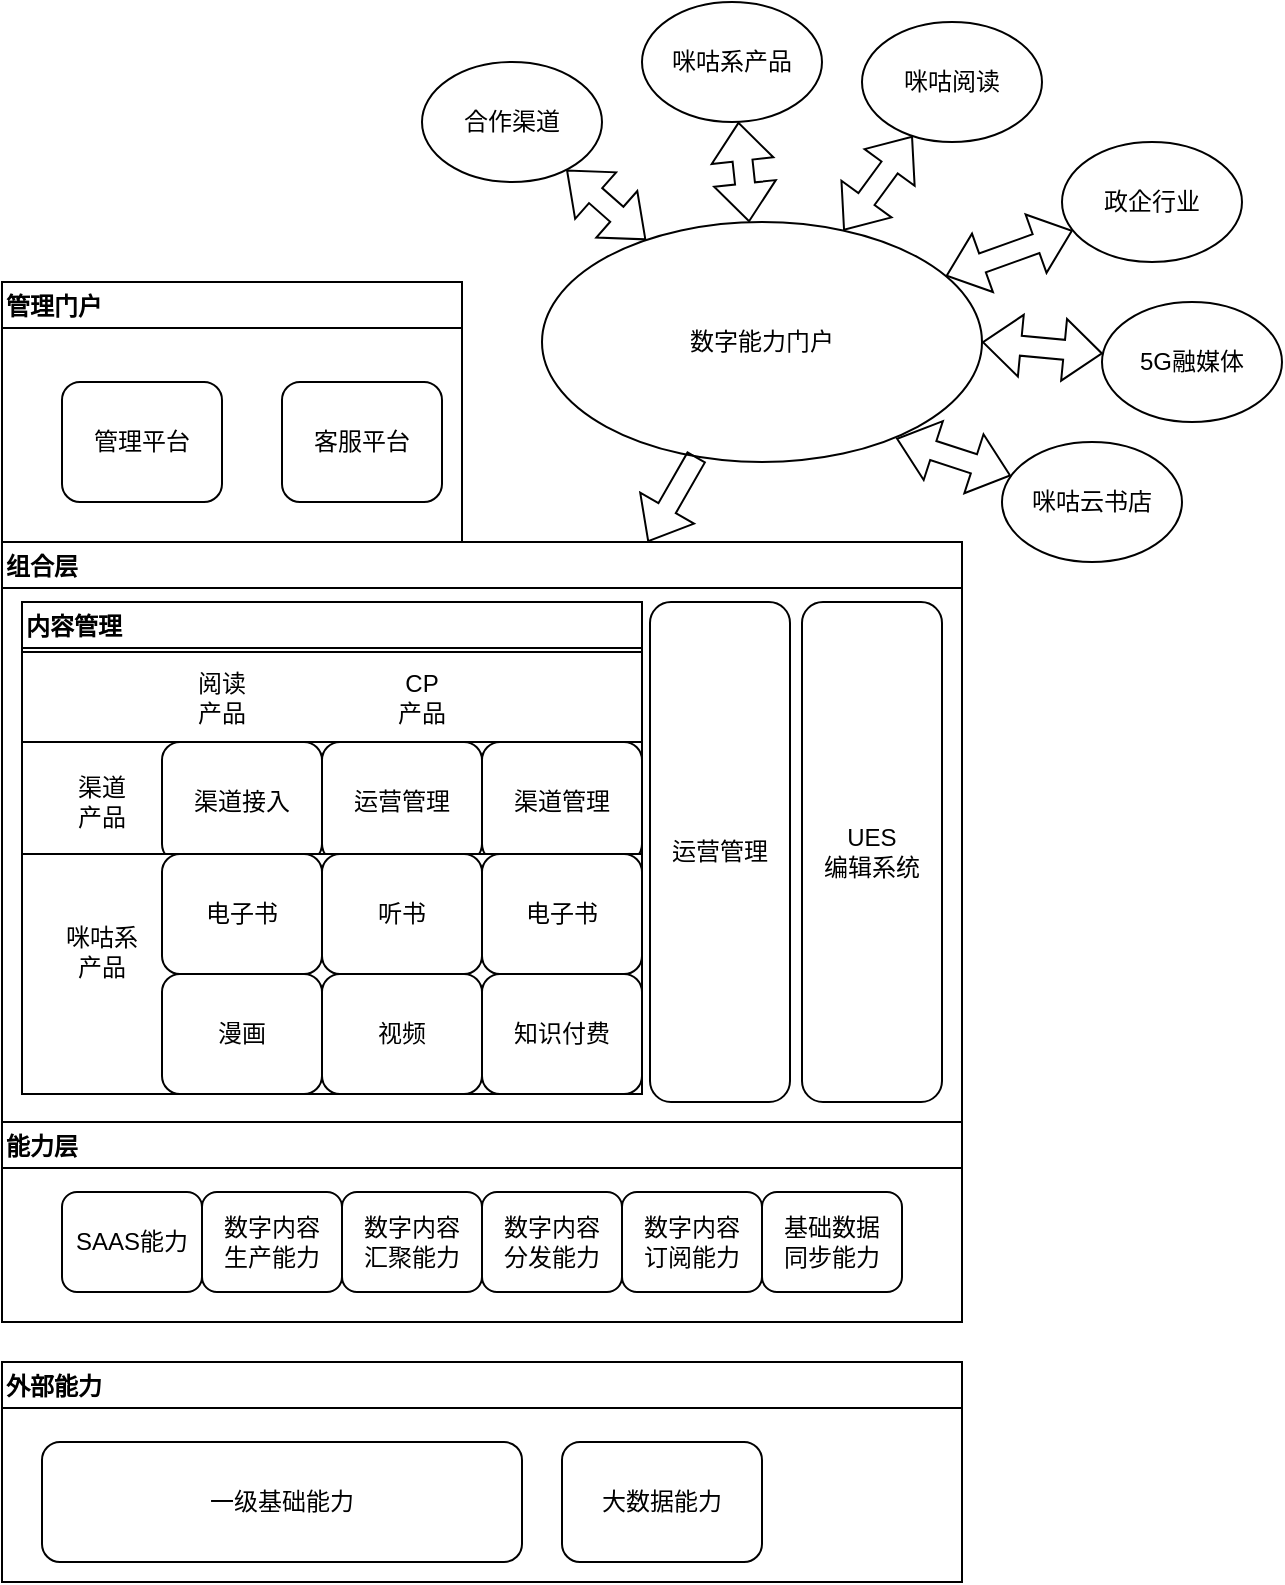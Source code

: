 <mxfile version="15.7.0" type="github" pages="2">
  <diagram id="cz_hN_qZs_6aXWZ0o-Bp" name="Page-1">
    <mxGraphModel dx="1038" dy="523" grid="1" gridSize="10" guides="1" tooltips="1" connect="1" arrows="1" fold="1" page="1" pageScale="1" pageWidth="827" pageHeight="1169" math="0" shadow="0">
      <root>
        <mxCell id="0" />
        <mxCell id="1" parent="0" />
        <mxCell id="ZObfIorKPEmS5yq_7a3a-53" value="组合层" style="swimlane;labelPosition=center;verticalLabelPosition=middle;align=left;verticalAlign=middle;textDirection=ltr;swimlaneLine=1;shadow=0;" vertex="1" parent="1">
          <mxGeometry x="90" y="410" width="480" height="290" as="geometry" />
        </mxCell>
        <mxCell id="ZObfIorKPEmS5yq_7a3a-61" value="UES&lt;br&gt;编辑系统" style="rounded=1;whiteSpace=wrap;html=1;" vertex="1" parent="ZObfIorKPEmS5yq_7a3a-53">
          <mxGeometry x="400" y="30" width="70" height="250" as="geometry" />
        </mxCell>
        <mxCell id="ZObfIorKPEmS5yq_7a3a-62" value="运营管理" style="rounded=1;whiteSpace=wrap;html=1;" vertex="1" parent="ZObfIorKPEmS5yq_7a3a-53">
          <mxGeometry x="324" y="30" width="70" height="250" as="geometry" />
        </mxCell>
        <mxCell id="ZObfIorKPEmS5yq_7a3a-64" value="内容管理" style="swimlane;shadow=0;align=left;" vertex="1" parent="ZObfIorKPEmS5yq_7a3a-53">
          <mxGeometry x="10" y="30" width="310" height="235" as="geometry" />
        </mxCell>
        <mxCell id="ZObfIorKPEmS5yq_7a3a-115" value="" style="rounded=0;whiteSpace=wrap;html=1;" vertex="1" parent="ZObfIorKPEmS5yq_7a3a-64">
          <mxGeometry y="25" width="310" height="60" as="geometry" />
        </mxCell>
        <mxCell id="ZObfIorKPEmS5yq_7a3a-117" value="阅读&lt;br&gt;产品" style="text;html=1;strokeColor=none;fillColor=none;align=center;verticalAlign=middle;whiteSpace=wrap;rounded=0;" vertex="1" parent="ZObfIorKPEmS5yq_7a3a-64">
          <mxGeometry x="70" y="33" width="60" height="30" as="geometry" />
        </mxCell>
        <mxCell id="ZObfIorKPEmS5yq_7a3a-116" value="CP&lt;br&gt;产品" style="text;html=1;strokeColor=none;fillColor=none;align=center;verticalAlign=middle;whiteSpace=wrap;rounded=0;" vertex="1" parent="ZObfIorKPEmS5yq_7a3a-64">
          <mxGeometry x="170" y="33" width="60" height="30" as="geometry" />
        </mxCell>
        <mxCell id="ZObfIorKPEmS5yq_7a3a-110" value="" style="rounded=0;whiteSpace=wrap;html=1;" vertex="1" parent="ZObfIorKPEmS5yq_7a3a-64">
          <mxGeometry y="70" width="310" height="60" as="geometry" />
        </mxCell>
        <mxCell id="ZObfIorKPEmS5yq_7a3a-111" value="渠道&lt;br&gt;产品" style="text;html=1;strokeColor=none;fillColor=none;align=center;verticalAlign=middle;whiteSpace=wrap;rounded=0;" vertex="1" parent="ZObfIorKPEmS5yq_7a3a-64">
          <mxGeometry x="10" y="85" width="60" height="30" as="geometry" />
        </mxCell>
        <mxCell id="ZObfIorKPEmS5yq_7a3a-112" value="渠道接入" style="rounded=1;whiteSpace=wrap;html=1;" vertex="1" parent="ZObfIorKPEmS5yq_7a3a-64">
          <mxGeometry x="70" y="70" width="80" height="60" as="geometry" />
        </mxCell>
        <mxCell id="ZObfIorKPEmS5yq_7a3a-113" value="运营管理" style="rounded=1;whiteSpace=wrap;html=1;" vertex="1" parent="ZObfIorKPEmS5yq_7a3a-64">
          <mxGeometry x="150" y="70" width="80" height="60" as="geometry" />
        </mxCell>
        <mxCell id="ZObfIorKPEmS5yq_7a3a-114" value="渠道管理" style="rounded=1;whiteSpace=wrap;html=1;" vertex="1" parent="ZObfIorKPEmS5yq_7a3a-64">
          <mxGeometry x="230" y="70" width="80" height="60" as="geometry" />
        </mxCell>
        <mxCell id="ZObfIorKPEmS5yq_7a3a-102" value="" style="rounded=0;whiteSpace=wrap;html=1;" vertex="1" parent="ZObfIorKPEmS5yq_7a3a-64">
          <mxGeometry y="126" width="310" height="120" as="geometry" />
        </mxCell>
        <mxCell id="ZObfIorKPEmS5yq_7a3a-108" value="咪咕系&lt;br&gt;产品" style="text;html=1;strokeColor=none;fillColor=none;align=center;verticalAlign=middle;whiteSpace=wrap;rounded=0;" vertex="1" parent="ZObfIorKPEmS5yq_7a3a-64">
          <mxGeometry x="10" y="160" width="60" height="30" as="geometry" />
        </mxCell>
        <mxCell id="ZObfIorKPEmS5yq_7a3a-103" value="电子书" style="rounded=1;whiteSpace=wrap;html=1;imageWidth=24;imageHeight=24;" vertex="1" parent="ZObfIorKPEmS5yq_7a3a-64">
          <mxGeometry x="70" y="126" width="80" height="60" as="geometry" />
        </mxCell>
        <mxCell id="ZObfIorKPEmS5yq_7a3a-104" value="听书" style="rounded=1;whiteSpace=wrap;html=1;imageWidth=24;imageHeight=24;" vertex="1" parent="ZObfIorKPEmS5yq_7a3a-64">
          <mxGeometry x="150" y="126" width="80" height="60" as="geometry" />
        </mxCell>
        <mxCell id="ZObfIorKPEmS5yq_7a3a-105" value="电子书" style="rounded=1;whiteSpace=wrap;html=1;imageWidth=24;imageHeight=24;" vertex="1" parent="ZObfIorKPEmS5yq_7a3a-64">
          <mxGeometry x="230" y="126" width="80" height="60" as="geometry" />
        </mxCell>
        <mxCell id="ZObfIorKPEmS5yq_7a3a-106" value="漫画" style="rounded=1;whiteSpace=wrap;html=1;imageWidth=24;imageHeight=24;" vertex="1" parent="ZObfIorKPEmS5yq_7a3a-64">
          <mxGeometry x="70" y="186" width="80" height="60" as="geometry" />
        </mxCell>
        <mxCell id="ZObfIorKPEmS5yq_7a3a-107" value="视频" style="rounded=1;whiteSpace=wrap;html=1;imageWidth=24;imageHeight=24;" vertex="1" parent="ZObfIorKPEmS5yq_7a3a-64">
          <mxGeometry x="150" y="186" width="80" height="60" as="geometry" />
        </mxCell>
        <mxCell id="ZObfIorKPEmS5yq_7a3a-109" value="知识付费" style="rounded=1;whiteSpace=wrap;html=1;imageWidth=24;imageHeight=24;" vertex="1" parent="ZObfIorKPEmS5yq_7a3a-64">
          <mxGeometry x="230" y="186" width="80" height="60" as="geometry" />
        </mxCell>
        <mxCell id="ZObfIorKPEmS5yq_7a3a-54" value="能力层" style="swimlane;shadow=0;align=left;" vertex="1" parent="1">
          <mxGeometry x="90" y="700" width="480" height="100" as="geometry" />
        </mxCell>
        <mxCell id="ZObfIorKPEmS5yq_7a3a-56" value="数字内容&lt;br&gt;生产能力" style="rounded=1;whiteSpace=wrap;html=1;" vertex="1" parent="ZObfIorKPEmS5yq_7a3a-54">
          <mxGeometry x="100" y="35" width="70" height="50" as="geometry" />
        </mxCell>
        <mxCell id="ZObfIorKPEmS5yq_7a3a-127" value="数字内容&lt;br&gt;汇聚能力" style="rounded=1;whiteSpace=wrap;html=1;" vertex="1" parent="ZObfIorKPEmS5yq_7a3a-54">
          <mxGeometry x="170" y="35" width="70" height="50" as="geometry" />
        </mxCell>
        <mxCell id="ZObfIorKPEmS5yq_7a3a-128" value="数字内容&lt;br&gt;分发能力" style="rounded=1;whiteSpace=wrap;html=1;" vertex="1" parent="ZObfIorKPEmS5yq_7a3a-54">
          <mxGeometry x="240" y="35" width="70" height="50" as="geometry" />
        </mxCell>
        <mxCell id="ZObfIorKPEmS5yq_7a3a-129" value="数字内容&lt;br&gt;订阅能力" style="rounded=1;whiteSpace=wrap;html=1;" vertex="1" parent="ZObfIorKPEmS5yq_7a3a-54">
          <mxGeometry x="310" y="35" width="70" height="50" as="geometry" />
        </mxCell>
        <mxCell id="ZObfIorKPEmS5yq_7a3a-130" value="基础数据&lt;br&gt;同步能力" style="rounded=1;whiteSpace=wrap;html=1;" vertex="1" parent="ZObfIorKPEmS5yq_7a3a-54">
          <mxGeometry x="380" y="35" width="70" height="50" as="geometry" />
        </mxCell>
        <mxCell id="ZObfIorKPEmS5yq_7a3a-131" value="SAAS能力" style="rounded=1;whiteSpace=wrap;html=1;" vertex="1" parent="ZObfIorKPEmS5yq_7a3a-54">
          <mxGeometry x="30" y="35" width="70" height="50" as="geometry" />
        </mxCell>
        <mxCell id="ZObfIorKPEmS5yq_7a3a-57" value="管理门户" style="swimlane;shadow=0;align=left;startSize=23;" vertex="1" parent="1">
          <mxGeometry x="90" y="280" width="230" height="130" as="geometry" />
        </mxCell>
        <mxCell id="ZObfIorKPEmS5yq_7a3a-58" value="管理平台" style="rounded=1;whiteSpace=wrap;html=1;" vertex="1" parent="ZObfIorKPEmS5yq_7a3a-57">
          <mxGeometry x="30" y="50" width="80" height="60" as="geometry" />
        </mxCell>
        <mxCell id="ZObfIorKPEmS5yq_7a3a-60" value="客服平台" style="rounded=1;whiteSpace=wrap;html=1;" vertex="1" parent="ZObfIorKPEmS5yq_7a3a-57">
          <mxGeometry x="140" y="50" width="80" height="60" as="geometry" />
        </mxCell>
        <mxCell id="ZObfIorKPEmS5yq_7a3a-119" value="外部能力" style="swimlane;shadow=0;align=left;" vertex="1" parent="1">
          <mxGeometry x="90" y="820" width="480" height="110" as="geometry" />
        </mxCell>
        <mxCell id="ZObfIorKPEmS5yq_7a3a-120" value="一级基础能力" style="rounded=1;whiteSpace=wrap;html=1;" vertex="1" parent="ZObfIorKPEmS5yq_7a3a-119">
          <mxGeometry x="20" y="40" width="240" height="60" as="geometry" />
        </mxCell>
        <mxCell id="ZObfIorKPEmS5yq_7a3a-121" value="大数据能力" style="rounded=1;whiteSpace=wrap;html=1;" vertex="1" parent="ZObfIorKPEmS5yq_7a3a-119">
          <mxGeometry x="280" y="40" width="100" height="60" as="geometry" />
        </mxCell>
        <mxCell id="ZObfIorKPEmS5yq_7a3a-134" value="&lt;span&gt;咪咕阅读&lt;/span&gt;" style="ellipse;whiteSpace=wrap;html=1;shadow=0;align=center;" vertex="1" parent="1">
          <mxGeometry x="520" y="150" width="90" height="60" as="geometry" />
        </mxCell>
        <mxCell id="ZObfIorKPEmS5yq_7a3a-135" value="咪咕云书店" style="ellipse;whiteSpace=wrap;html=1;shadow=0;align=center;" vertex="1" parent="1">
          <mxGeometry x="590" y="360" width="90" height="60" as="geometry" />
        </mxCell>
        <mxCell id="ZObfIorKPEmS5yq_7a3a-136" value="政企行业" style="ellipse;whiteSpace=wrap;html=1;shadow=0;align=center;" vertex="1" parent="1">
          <mxGeometry x="620" y="210" width="90" height="60" as="geometry" />
        </mxCell>
        <mxCell id="ZObfIorKPEmS5yq_7a3a-137" value="5G融媒体" style="ellipse;whiteSpace=wrap;html=1;shadow=0;align=center;" vertex="1" parent="1">
          <mxGeometry x="640" y="290" width="90" height="60" as="geometry" />
        </mxCell>
        <mxCell id="ZObfIorKPEmS5yq_7a3a-138" value="咪咕系产品" style="ellipse;whiteSpace=wrap;html=1;shadow=0;align=center;" vertex="1" parent="1">
          <mxGeometry x="410" y="140" width="90" height="60" as="geometry" />
        </mxCell>
        <mxCell id="ZObfIorKPEmS5yq_7a3a-139" value="合作渠道" style="ellipse;whiteSpace=wrap;html=1;shadow=0;align=center;" vertex="1" parent="1">
          <mxGeometry x="300" y="170" width="90" height="60" as="geometry" />
        </mxCell>
        <mxCell id="ZObfIorKPEmS5yq_7a3a-143" value="数字能力门户" style="ellipse;whiteSpace=wrap;html=1;shadow=0;align=center;" vertex="1" parent="1">
          <mxGeometry x="360" y="250" width="220" height="120" as="geometry" />
        </mxCell>
        <mxCell id="ZObfIorKPEmS5yq_7a3a-144" value="" style="shape=flexArrow;endArrow=classic;html=1;rounded=0;" edge="1" parent="1" source="ZObfIorKPEmS5yq_7a3a-143" target="ZObfIorKPEmS5yq_7a3a-53">
          <mxGeometry width="50" height="50" relative="1" as="geometry">
            <mxPoint x="460" y="340" as="sourcePoint" />
            <mxPoint x="510" y="290" as="targetPoint" />
          </mxGeometry>
        </mxCell>
        <mxCell id="ZObfIorKPEmS5yq_7a3a-145" value="" style="shape=flexArrow;endArrow=classic;startArrow=classic;html=1;rounded=0;" edge="1" parent="1" source="ZObfIorKPEmS5yq_7a3a-139" target="ZObfIorKPEmS5yq_7a3a-143">
          <mxGeometry width="100" height="100" relative="1" as="geometry">
            <mxPoint x="360" y="370" as="sourcePoint" />
            <mxPoint x="460" y="270" as="targetPoint" />
          </mxGeometry>
        </mxCell>
        <mxCell id="ZObfIorKPEmS5yq_7a3a-146" value="" style="shape=flexArrow;endArrow=classic;startArrow=classic;html=1;rounded=0;" edge="1" parent="1" source="ZObfIorKPEmS5yq_7a3a-138" target="ZObfIorKPEmS5yq_7a3a-143">
          <mxGeometry width="100" height="100" relative="1" as="geometry">
            <mxPoint x="360" y="370" as="sourcePoint" />
            <mxPoint x="460" y="260" as="targetPoint" />
          </mxGeometry>
        </mxCell>
        <mxCell id="ZObfIorKPEmS5yq_7a3a-148" value="" style="shape=flexArrow;endArrow=classic;startArrow=classic;html=1;rounded=0;" edge="1" parent="1" source="ZObfIorKPEmS5yq_7a3a-134" target="ZObfIorKPEmS5yq_7a3a-143">
          <mxGeometry width="100" height="100" relative="1" as="geometry">
            <mxPoint x="360" y="370" as="sourcePoint" />
            <mxPoint x="460" y="270" as="targetPoint" />
          </mxGeometry>
        </mxCell>
        <mxCell id="ZObfIorKPEmS5yq_7a3a-149" value="" style="shape=flexArrow;endArrow=classic;startArrow=classic;html=1;rounded=0;" edge="1" parent="1" source="ZObfIorKPEmS5yq_7a3a-136" target="ZObfIorKPEmS5yq_7a3a-143">
          <mxGeometry width="100" height="100" relative="1" as="geometry">
            <mxPoint x="360" y="370" as="sourcePoint" />
            <mxPoint x="460" y="270" as="targetPoint" />
          </mxGeometry>
        </mxCell>
        <mxCell id="ZObfIorKPEmS5yq_7a3a-150" value="" style="shape=flexArrow;endArrow=classic;startArrow=classic;html=1;rounded=0;entryX=1;entryY=0.5;entryDx=0;entryDy=0;" edge="1" parent="1" source="ZObfIorKPEmS5yq_7a3a-137" target="ZObfIorKPEmS5yq_7a3a-143">
          <mxGeometry width="100" height="100" relative="1" as="geometry">
            <mxPoint x="360" y="370" as="sourcePoint" />
            <mxPoint x="460" y="270" as="targetPoint" />
          </mxGeometry>
        </mxCell>
        <mxCell id="ZObfIorKPEmS5yq_7a3a-151" value="" style="shape=flexArrow;endArrow=classic;startArrow=classic;html=1;rounded=0;entryX=0.805;entryY=0.902;entryDx=0;entryDy=0;entryPerimeter=0;" edge="1" parent="1" source="ZObfIorKPEmS5yq_7a3a-135" target="ZObfIorKPEmS5yq_7a3a-143">
          <mxGeometry width="100" height="100" relative="1" as="geometry">
            <mxPoint x="360" y="370" as="sourcePoint" />
            <mxPoint x="460" y="270" as="targetPoint" />
          </mxGeometry>
        </mxCell>
      </root>
    </mxGraphModel>
  </diagram>
  <diagram id="S2uerGcFOqV6QK5exXmG" name="Page-2">
    <mxGraphModel dx="1038" dy="579" grid="1" gridSize="10" guides="1" tooltips="1" connect="1" arrows="1" fold="1" page="1" pageScale="1" pageWidth="827" pageHeight="1169" math="0" shadow="0">
      <root>
        <mxCell id="V3DW3f00zwKwSgwLE8GD-0" />
        <mxCell id="V3DW3f00zwKwSgwLE8GD-1" parent="V3DW3f00zwKwSgwLE8GD-0" />
      </root>
    </mxGraphModel>
  </diagram>
</mxfile>
